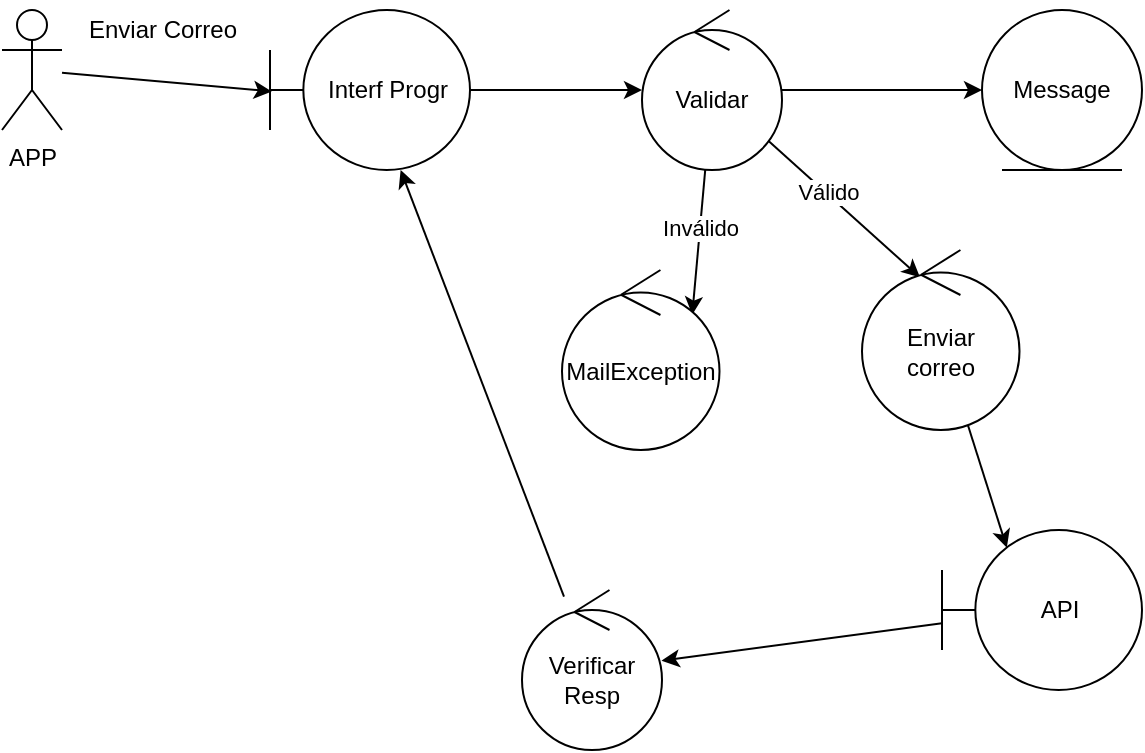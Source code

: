 <mxfile version="20.3.0" type="device" pages="2"><diagram id="8H4CbVk9R2MhTlbte9Ks" name="Robustness"><mxGraphModel dx="1278" dy="641" grid="1" gridSize="10" guides="1" tooltips="1" connect="1" arrows="1" fold="1" page="1" pageScale="1" pageWidth="827" pageHeight="1169" math="0" shadow="0"><root><mxCell id="0"/><mxCell id="1" parent="0"/><mxCell id="Qg6xE6hDvpAWmkWh4Crr-21" style="edgeStyle=none;rounded=0;orthogonalLoop=1;jettySize=auto;html=1;entryX=0.009;entryY=0.509;entryDx=0;entryDy=0;entryPerimeter=0;" parent="1" source="Qg6xE6hDvpAWmkWh4Crr-1" target="Qg6xE6hDvpAWmkWh4Crr-4" edge="1"><mxGeometry relative="1" as="geometry"/></mxCell><mxCell id="Qg6xE6hDvpAWmkWh4Crr-1" value="APP" style="shape=umlActor;verticalLabelPosition=bottom;verticalAlign=top;html=1;" parent="1" vertex="1"><mxGeometry x="180" y="60" width="30" height="60" as="geometry"/></mxCell><mxCell id="Qg6xE6hDvpAWmkWh4Crr-6" style="edgeStyle=orthogonalEdgeStyle;rounded=0;orthogonalLoop=1;jettySize=auto;html=1;" parent="1" source="Qg6xE6hDvpAWmkWh4Crr-4" target="Qg6xE6hDvpAWmkWh4Crr-5" edge="1"><mxGeometry relative="1" as="geometry"/></mxCell><mxCell id="Qg6xE6hDvpAWmkWh4Crr-4" value="Interf Progr" style="shape=umlBoundary;whiteSpace=wrap;html=1;" parent="1" vertex="1"><mxGeometry x="314" y="60" width="100" height="80" as="geometry"/></mxCell><mxCell id="Qg6xE6hDvpAWmkWh4Crr-8" style="edgeStyle=orthogonalEdgeStyle;rounded=0;orthogonalLoop=1;jettySize=auto;html=1;" parent="1" source="Qg6xE6hDvpAWmkWh4Crr-5" target="Qg6xE6hDvpAWmkWh4Crr-7" edge="1"><mxGeometry relative="1" as="geometry"/></mxCell><mxCell id="Qg6xE6hDvpAWmkWh4Crr-10" style="rounded=0;orthogonalLoop=1;jettySize=auto;html=1;entryX=0.827;entryY=0.248;entryDx=0;entryDy=0;entryPerimeter=0;" parent="1" source="Qg6xE6hDvpAWmkWh4Crr-5" target="Qg6xE6hDvpAWmkWh4Crr-9" edge="1"><mxGeometry relative="1" as="geometry"/></mxCell><mxCell id="Qg6xE6hDvpAWmkWh4Crr-18" value="Inválido" style="edgeLabel;html=1;align=center;verticalAlign=middle;resizable=0;points=[];" parent="Qg6xE6hDvpAWmkWh4Crr-10" vertex="1" connectable="0"><mxGeometry x="-0.195" relative="1" as="geometry"><mxPoint as="offset"/></mxGeometry></mxCell><mxCell id="Qg6xE6hDvpAWmkWh4Crr-12" style="edgeStyle=none;rounded=0;orthogonalLoop=1;jettySize=auto;html=1;entryX=0.368;entryY=0.152;entryDx=0;entryDy=0;entryPerimeter=0;" parent="1" source="Qg6xE6hDvpAWmkWh4Crr-5" target="Qg6xE6hDvpAWmkWh4Crr-11" edge="1"><mxGeometry relative="1" as="geometry"/></mxCell><mxCell id="Qg6xE6hDvpAWmkWh4Crr-19" value="Válido" style="edgeLabel;html=1;align=center;verticalAlign=middle;resizable=0;points=[];" parent="Qg6xE6hDvpAWmkWh4Crr-12" vertex="1" connectable="0"><mxGeometry x="-0.217" y="1" relative="1" as="geometry"><mxPoint as="offset"/></mxGeometry></mxCell><mxCell id="Qg6xE6hDvpAWmkWh4Crr-5" value="Validar" style="ellipse;shape=umlControl;whiteSpace=wrap;html=1;" parent="1" vertex="1"><mxGeometry x="500" y="60" width="70" height="80" as="geometry"/></mxCell><mxCell id="Qg6xE6hDvpAWmkWh4Crr-7" value="Message" style="ellipse;shape=umlEntity;whiteSpace=wrap;html=1;" parent="1" vertex="1"><mxGeometry x="670" y="60" width="80" height="80" as="geometry"/></mxCell><mxCell id="Qg6xE6hDvpAWmkWh4Crr-9" value="MailException" style="ellipse;shape=umlControl;whiteSpace=wrap;html=1;" parent="1" vertex="1"><mxGeometry x="460" y="190" width="78.75" height="90" as="geometry"/></mxCell><mxCell id="Qg6xE6hDvpAWmkWh4Crr-15" style="edgeStyle=none;rounded=0;orthogonalLoop=1;jettySize=auto;html=1;entryX=0.324;entryY=0.111;entryDx=0;entryDy=0;entryPerimeter=0;" parent="1" source="Qg6xE6hDvpAWmkWh4Crr-11" target="Qg6xE6hDvpAWmkWh4Crr-14" edge="1"><mxGeometry relative="1" as="geometry"/></mxCell><mxCell id="Qg6xE6hDvpAWmkWh4Crr-11" value="Enviar &lt;br&gt;correo" style="ellipse;shape=umlControl;whiteSpace=wrap;html=1;" parent="1" vertex="1"><mxGeometry x="610" y="180" width="78.75" height="90" as="geometry"/></mxCell><mxCell id="Qg6xE6hDvpAWmkWh4Crr-17" style="edgeStyle=none;rounded=0;orthogonalLoop=1;jettySize=auto;html=1;" parent="1" source="Qg6xE6hDvpAWmkWh4Crr-14" target="Qg6xE6hDvpAWmkWh4Crr-16" edge="1"><mxGeometry relative="1" as="geometry"/></mxCell><mxCell id="Qg6xE6hDvpAWmkWh4Crr-14" value="API" style="shape=umlBoundary;whiteSpace=wrap;html=1;" parent="1" vertex="1"><mxGeometry x="650" y="320" width="100" height="80" as="geometry"/></mxCell><mxCell id="Qg6xE6hDvpAWmkWh4Crr-20" style="edgeStyle=none;rounded=0;orthogonalLoop=1;jettySize=auto;html=1;" parent="1" source="Qg6xE6hDvpAWmkWh4Crr-16" target="Qg6xE6hDvpAWmkWh4Crr-4" edge="1"><mxGeometry relative="1" as="geometry"/></mxCell><mxCell id="Qg6xE6hDvpAWmkWh4Crr-16" value="Verificar Resp" style="ellipse;shape=umlControl;whiteSpace=wrap;html=1;" parent="1" vertex="1"><mxGeometry x="440" y="350" width="70" height="80" as="geometry"/></mxCell><mxCell id="Qg6xE6hDvpAWmkWh4Crr-22" value="Enviar Correo" style="text;html=1;align=center;verticalAlign=middle;resizable=0;points=[];autosize=1;strokeColor=none;fillColor=none;" parent="1" vertex="1"><mxGeometry x="210" y="55" width="100" height="30" as="geometry"/></mxCell></root></mxGraphModel></diagram><diagram id="v7o3fGDNQpy8pQsjMFMo" name="Sequence"><mxGraphModel dx="1278" dy="641" grid="1" gridSize="10" guides="1" tooltips="1" connect="1" arrows="1" fold="1" page="1" pageScale="1" pageWidth="827" pageHeight="1169" math="0" shadow="0"><root><mxCell id="0"/><mxCell id="1" parent="0"/><mxCell id="MpBVXLBnCsXlB5vLBSkp-2" value="MailSender" style="shape=umlLifeline;perimeter=lifelinePerimeter;container=1;collapsible=0;recursiveResize=0;rounded=0;shadow=0;strokeWidth=1;" vertex="1" parent="1"><mxGeometry x="215" y="80" width="100" height="410" as="geometry"/></mxCell><mxCell id="MpBVXLBnCsXlB5vLBSkp-3" value="" style="points=[];perimeter=orthogonalPerimeter;rounded=0;shadow=0;strokeWidth=1;" vertex="1" parent="MpBVXLBnCsXlB5vLBSkp-2"><mxGeometry x="45" y="70" width="10" height="310" as="geometry"/></mxCell><mxCell id="MpBVXLBnCsXlB5vLBSkp-4" value="return isValido" style="html=1;verticalAlign=bottom;endArrow=open;dashed=1;endSize=8;rounded=0;" edge="1" parent="MpBVXLBnCsXlB5vLBSkp-2"><mxGeometry relative="1" as="geometry"><mxPoint x="200" y="120" as="sourcePoint"/><mxPoint x="55" y="120" as="targetPoint"/></mxGeometry></mxCell><mxCell id="MpBVXLBnCsXlB5vLBSkp-5" value="SendMailStrategy" style="shape=umlLifeline;perimeter=lifelinePerimeter;container=1;collapsible=0;recursiveResize=0;rounded=0;shadow=0;strokeWidth=1;" vertex="1" parent="1"><mxGeometry x="530" y="70" width="100" height="400" as="geometry"/></mxCell><mxCell id="MpBVXLBnCsXlB5vLBSkp-6" value="" style="points=[];perimeter=orthogonalPerimeter;rounded=0;shadow=0;strokeWidth=1;" vertex="1" parent="MpBVXLBnCsXlB5vLBSkp-5"><mxGeometry x="45" y="80" width="10" height="280" as="geometry"/></mxCell><mxCell id="MpBVXLBnCsXlB5vLBSkp-7" value="" style="shape=umlLifeline;participant=umlActor;perimeter=lifelinePerimeter;whiteSpace=wrap;html=1;container=1;collapsible=0;recursiveResize=0;verticalAlign=top;spacingTop=36;outlineConnect=0;" vertex="1" parent="1"><mxGeometry x="110" y="80" width="21.33" height="390" as="geometry"/></mxCell><mxCell id="MpBVXLBnCsXlB5vLBSkp-8" value="" style="points=[];perimeter=orthogonalPerimeter;rounded=0;shadow=0;strokeWidth=1;" vertex="1" parent="MpBVXLBnCsXlB5vLBSkp-7"><mxGeometry x="5.67" y="60" width="10" height="300" as="geometry"/></mxCell><mxCell id="MpBVXLBnCsXlB5vLBSkp-9" value="MessageValidator" style="shape=umlLifeline;perimeter=lifelinePerimeter;container=1;collapsible=0;recursiveResize=0;rounded=0;shadow=0;strokeWidth=1;" vertex="1" parent="1"><mxGeometry x="360" y="80" width="100" height="150" as="geometry"/></mxCell><mxCell id="MpBVXLBnCsXlB5vLBSkp-10" value="" style="points=[];perimeter=orthogonalPerimeter;rounded=0;shadow=0;strokeWidth=1;" vertex="1" parent="MpBVXLBnCsXlB5vLBSkp-9"><mxGeometry x="45" y="70" width="10" height="60" as="geometry"/></mxCell><mxCell id="MpBVXLBnCsXlB5vLBSkp-11" value="" style="shape=umlDestroy;whiteSpace=wrap;html=1;strokeWidth=3;strokeColor=default;" vertex="1" parent="MpBVXLBnCsXlB5vLBSkp-9"><mxGeometry x="43" y="136" width="15" height="14" as="geometry"/></mxCell><mxCell id="MpBVXLBnCsXlB5vLBSkp-12" value="return messageSummary" style="html=1;verticalAlign=bottom;endArrow=open;dashed=1;endSize=8;rounded=0;" edge="1" parent="1" target="MpBVXLBnCsXlB5vLBSkp-8"><mxGeometry x="-0.001" relative="1" as="geometry"><mxPoint x="266.83" y="432" as="sourcePoint"/><mxPoint x="87" y="432" as="targetPoint"/><mxPoint as="offset"/></mxGeometry></mxCell><mxCell id="MpBVXLBnCsXlB5vLBSkp-13" value="" style="group" vertex="1" connectable="0" parent="1"><mxGeometry x="196" y="215" width="460" height="225" as="geometry"/></mxCell><mxCell id="MpBVXLBnCsXlB5vLBSkp-14" value="frame" style="shape=umlFrame;whiteSpace=wrap;html=1;" vertex="1" parent="MpBVXLBnCsXlB5vLBSkp-13"><mxGeometry width="460" height="225.0" as="geometry"/></mxCell><mxCell id="MpBVXLBnCsXlB5vLBSkp-15" value="isValido = false" style="text;html=1;align=center;verticalAlign=middle;resizable=0;points=[];autosize=1;strokeColor=none;fillColor=none;" vertex="1" parent="MpBVXLBnCsXlB5vLBSkp-13"><mxGeometry x="75" width="100" height="30" as="geometry"/></mxCell><mxCell id="MpBVXLBnCsXlB5vLBSkp-16" value="" style="endArrow=none;html=1;rounded=0;exitX=0.003;exitY=0.532;exitDx=0;exitDy=0;exitPerimeter=0;entryX=1.001;entryY=0.532;entryDx=0;entryDy=0;entryPerimeter=0;" edge="1" parent="MpBVXLBnCsXlB5vLBSkp-13" source="MpBVXLBnCsXlB5vLBSkp-14" target="MpBVXLBnCsXlB5vLBSkp-14"><mxGeometry width="50" height="50" relative="1" as="geometry"><mxPoint x="390" y="213.158" as="sourcePoint"/><mxPoint x="440" y="153.947" as="targetPoint"/></mxGeometry></mxCell><mxCell id="MpBVXLBnCsXlB5vLBSkp-17" value="send(message, password)" style="verticalAlign=bottom;endArrow=block;shadow=0;strokeWidth=1;" edge="1" parent="MpBVXLBnCsXlB5vLBSkp-13" target="MpBVXLBnCsXlB5vLBSkp-5"><mxGeometry relative="1" as="geometry"><mxPoint x="74.999" y="164.605" as="sourcePoint"/><mxPoint x="165.07" y="164.605" as="targetPoint"/></mxGeometry></mxCell><mxCell id="MpBVXLBnCsXlB5vLBSkp-18" value="return messageSummary" style="html=1;verticalAlign=bottom;endArrow=open;dashed=1;endSize=8;rounded=0;" edge="1" parent="MpBVXLBnCsXlB5vLBSkp-13" source="MpBVXLBnCsXlB5vLBSkp-5"><mxGeometry x="-0.001" relative="1" as="geometry"><mxPoint x="254.83" y="207.237" as="sourcePoint"/><mxPoint x="75" y="207.237" as="targetPoint"/><mxPoint as="offset"/></mxGeometry></mxCell><mxCell id="MpBVXLBnCsXlB5vLBSkp-19" value="send(message, password)" style="verticalAlign=bottom;endArrow=block;shadow=0;strokeWidth=1;" edge="1" parent="1" target="MpBVXLBnCsXlB5vLBSkp-2"><mxGeometry relative="1" as="geometry"><mxPoint x="130" y="150" as="sourcePoint"/><mxPoint x="260" y="150.0" as="targetPoint"/></mxGeometry></mxCell><mxCell id="MpBVXLBnCsXlB5vLBSkp-20" value="validate()" style="edgeStyle=orthogonalEdgeStyle;html=1;align=left;spacingLeft=2;endArrow=none;rounded=0;startArrow=block;startFill=1;endFill=0;" edge="1" parent="1" source="MpBVXLBnCsXlB5vLBSkp-10" target="MpBVXLBnCsXlB5vLBSkp-3"><mxGeometry relative="1" as="geometry"><mxPoint x="271" y="136" as="sourcePoint"/><Array as="points"><mxPoint x="320" y="170"/><mxPoint x="320" y="170"/></Array><mxPoint x="274" y="156" as="targetPoint"/></mxGeometry></mxCell><mxCell id="MpBVXLBnCsXlB5vLBSkp-21" value="MailException" style="html=1;verticalAlign=bottom;endArrow=open;dashed=1;endSize=8;rounded=0;" edge="1" parent="1"><mxGeometry x="-0.001" relative="1" as="geometry"><mxPoint x="271.16" y="269.71" as="sourcePoint"/><mxPoint x="130" y="269.71" as="targetPoint"/><mxPoint as="offset"/></mxGeometry></mxCell></root></mxGraphModel></diagram></mxfile>